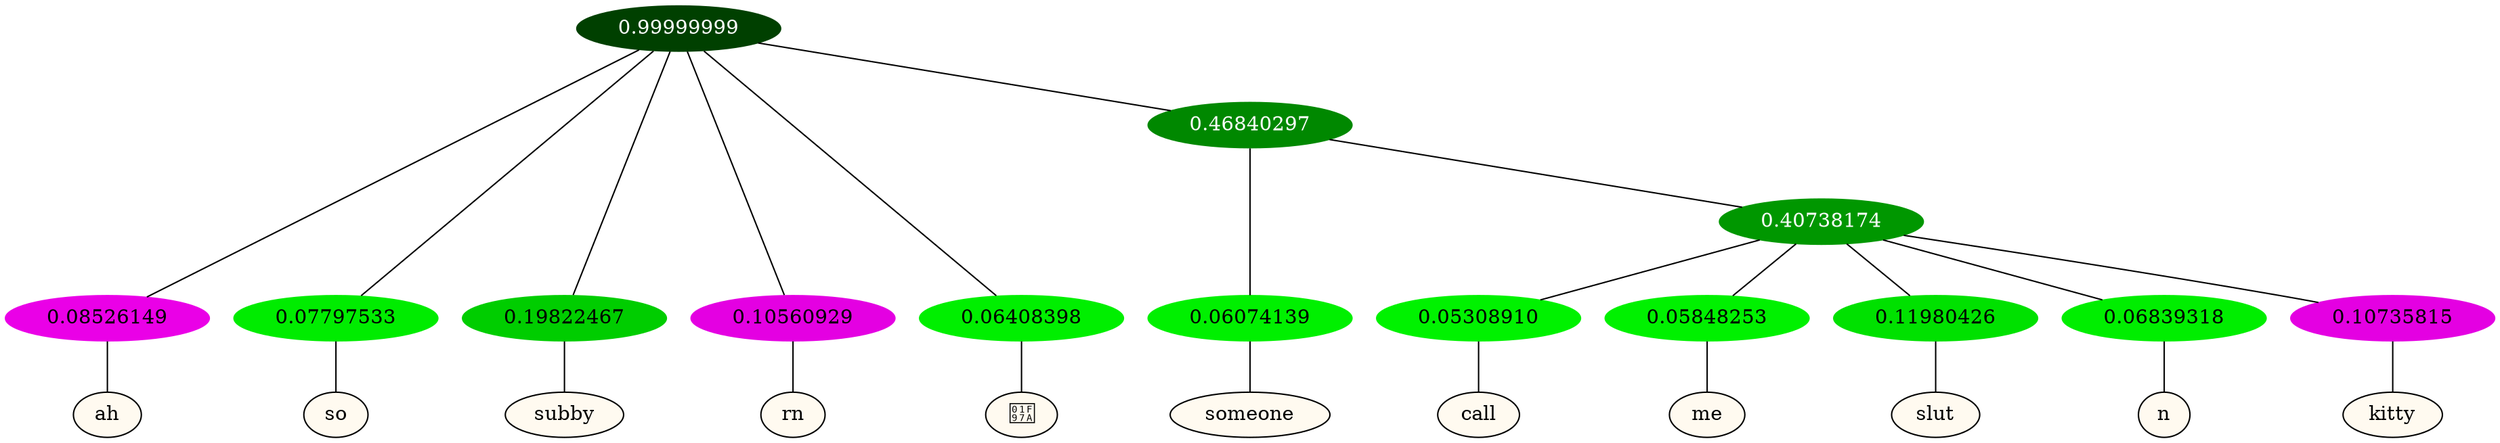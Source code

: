 graph {
	node [format=png height=0.15 nodesep=0.001 ordering=out overlap=prism overlap_scaling=0.01 ranksep=0.001 ratio=0.2 style=filled width=0.15]
	{
		rank=same
		a_w_1 [label=ah color=black fillcolor=floralwhite style="filled,solid"]
		a_w_2 [label=so color=black fillcolor=floralwhite style="filled,solid"]
		a_w_3 [label=subby color=black fillcolor=floralwhite style="filled,solid"]
		a_w_4 [label=rn color=black fillcolor=floralwhite style="filled,solid"]
		a_w_5 [label="🥺" color=black fillcolor=floralwhite style="filled,solid"]
		a_w_7 [label=someone color=black fillcolor=floralwhite style="filled,solid"]
		a_w_9 [label=call color=black fillcolor=floralwhite style="filled,solid"]
		a_w_10 [label=me color=black fillcolor=floralwhite style="filled,solid"]
		a_w_11 [label=slut color=black fillcolor=floralwhite style="filled,solid"]
		a_w_12 [label=n color=black fillcolor=floralwhite style="filled,solid"]
		a_w_13 [label=kitty color=black fillcolor=floralwhite style="filled,solid"]
	}
	a_n_1 -- a_w_1
	a_n_2 -- a_w_2
	a_n_3 -- a_w_3
	a_n_4 -- a_w_4
	a_n_5 -- a_w_5
	a_n_7 -- a_w_7
	a_n_9 -- a_w_9
	a_n_10 -- a_w_10
	a_n_11 -- a_w_11
	a_n_12 -- a_w_12
	a_n_13 -- a_w_13
	{
		rank=same
		a_n_1 [label=0.08526149 color="0.835 1.000 0.915" fontcolor=black]
		a_n_2 [label=0.07797533 color="0.334 1.000 0.922" fontcolor=black]
		a_n_3 [label=0.19822467 color="0.334 1.000 0.802" fontcolor=black]
		a_n_4 [label=0.10560929 color="0.835 1.000 0.894" fontcolor=black]
		a_n_5 [label=0.06408398 color="0.334 1.000 0.936" fontcolor=black]
		a_n_7 [label=0.06074139 color="0.334 1.000 0.939" fontcolor=black]
		a_n_9 [label=0.05308910 color="0.334 1.000 0.947" fontcolor=black]
		a_n_10 [label=0.05848253 color="0.334 1.000 0.942" fontcolor=black]
		a_n_11 [label=0.11980426 color="0.334 1.000 0.880" fontcolor=black]
		a_n_12 [label=0.06839318 color="0.334 1.000 0.932" fontcolor=black]
		a_n_13 [label=0.10735815 color="0.835 1.000 0.893" fontcolor=black]
	}
	a_n_0 [label=0.99999999 color="0.334 1.000 0.250" fontcolor=grey99]
	a_n_0 -- a_n_1
	a_n_0 -- a_n_2
	a_n_0 -- a_n_3
	a_n_0 -- a_n_4
	a_n_0 -- a_n_5
	a_n_6 [label=0.46840297 color="0.334 1.000 0.532" fontcolor=grey99]
	a_n_0 -- a_n_6
	a_n_6 -- a_n_7
	a_n_8 [label=0.40738174 color="0.334 1.000 0.593" fontcolor=grey99]
	a_n_6 -- a_n_8
	a_n_8 -- a_n_9
	a_n_8 -- a_n_10
	a_n_8 -- a_n_11
	a_n_8 -- a_n_12
	a_n_8 -- a_n_13
}

